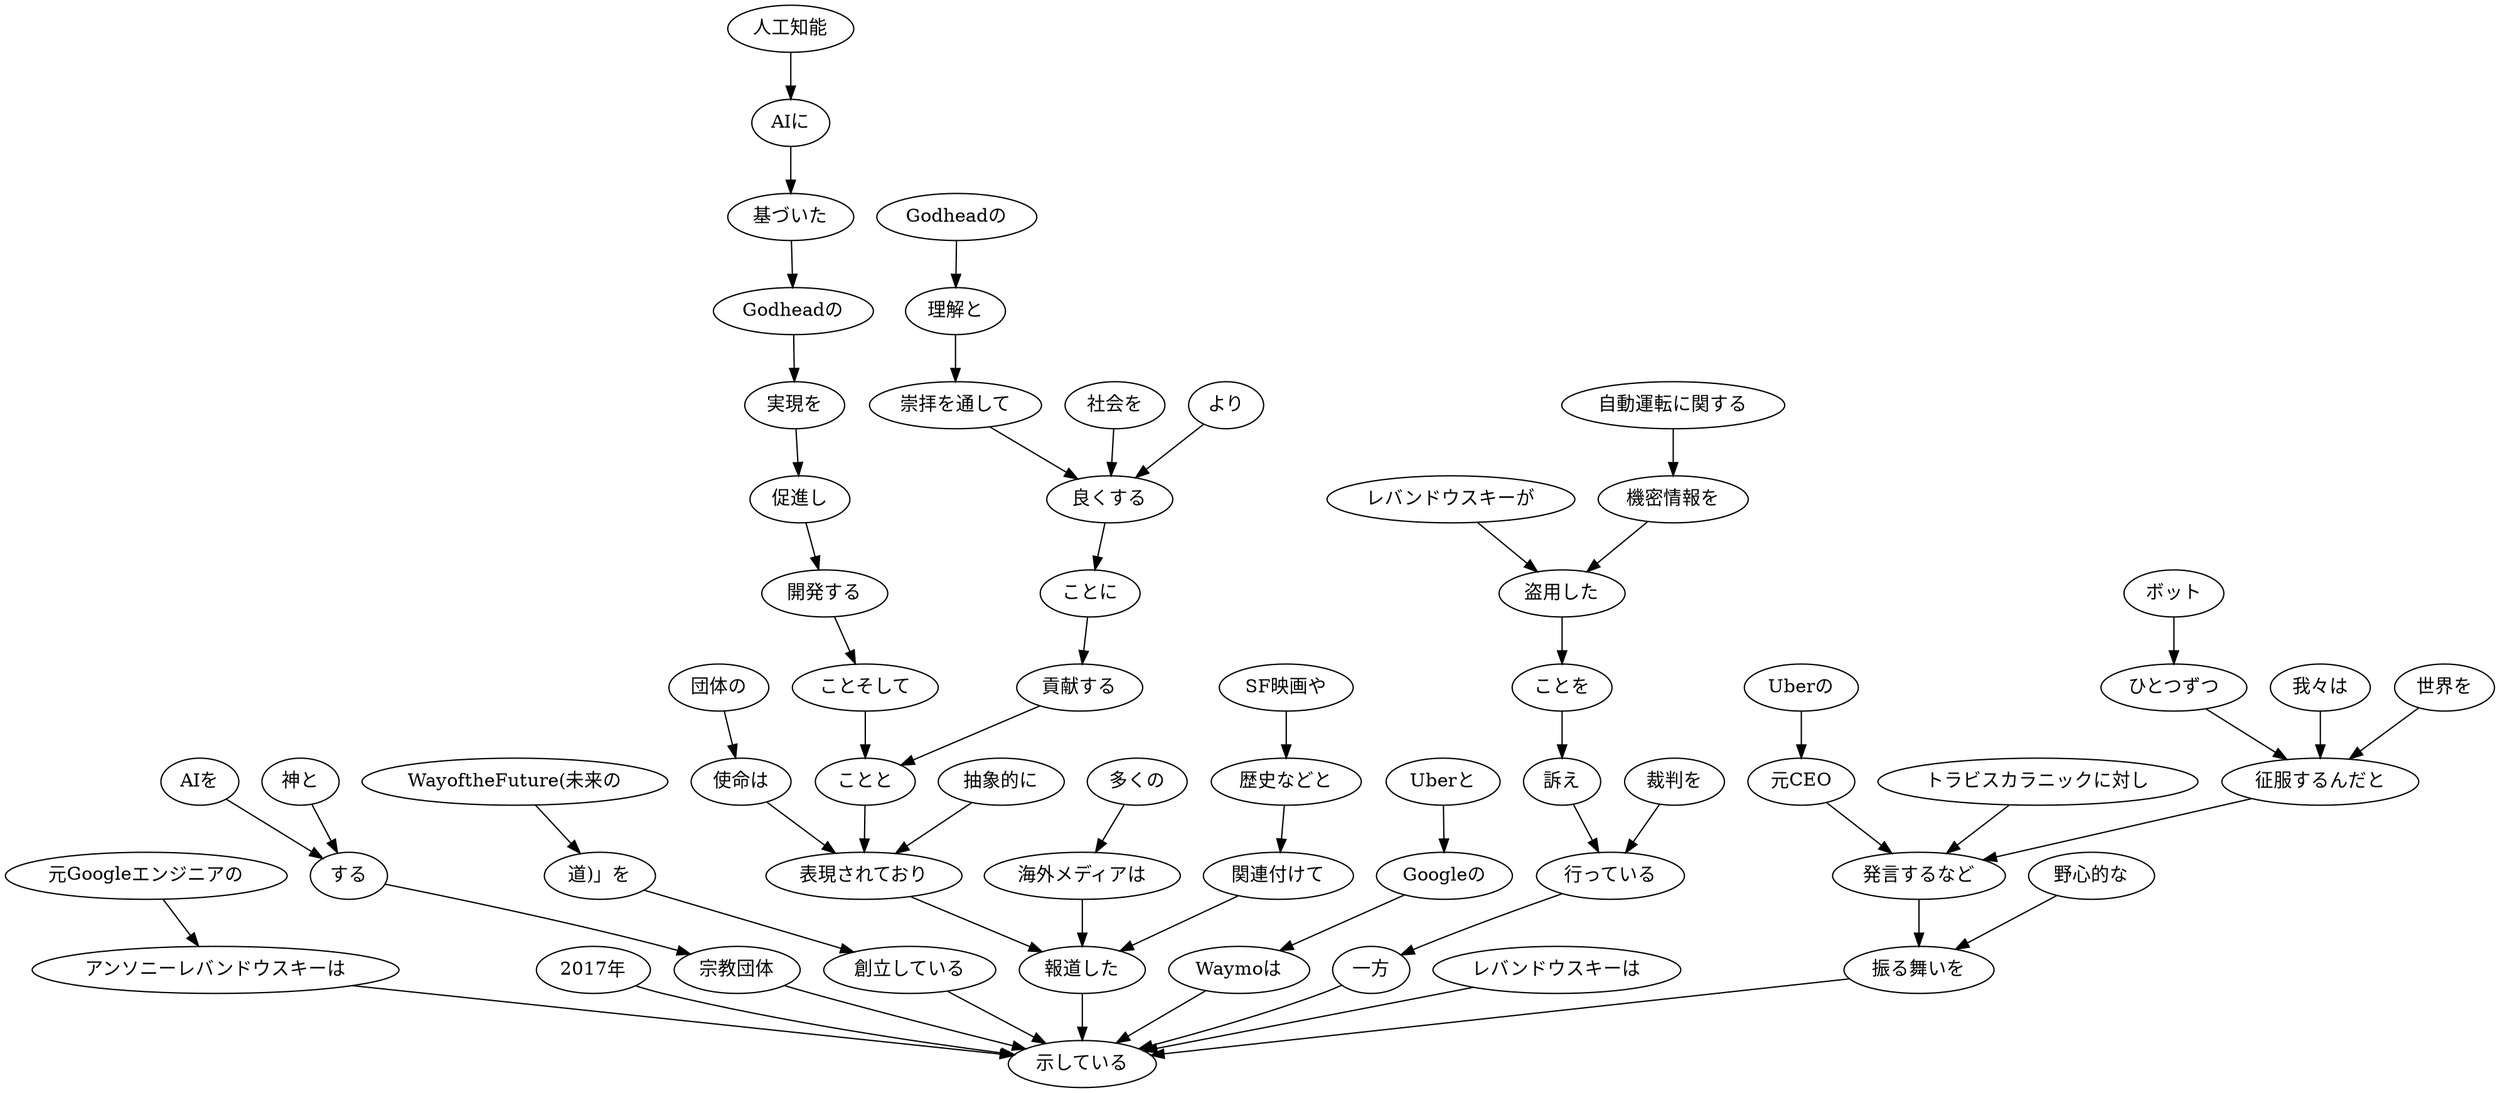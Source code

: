 // ans44
digraph {
	0 [label="元Googleエンジニアの"]
	1 [label="アンソニーレバンドウスキーは"]
	0 -> 1
	1 [label="アンソニーレバンドウスキーは"]
	61 [label="示している"]
	1 -> 61
	2 [label="2017年"]
	61 [label="示している"]
	2 -> 61
	3 [label="AIを"]
	5 [label="する"]
	3 -> 5
	4 [label="神と"]
	5 [label="する"]
	4 -> 5
	5 [label="する"]
	6 [label="宗教団体"]
	5 -> 6
	6 [label="宗教団体"]
	61 [label="示している"]
	6 -> 61
	7 [label="WayoftheFuture(未来の"]
	8 [label="道)」を"]
	7 -> 8
	8 [label="道)」を"]
	9 [label="創立している"]
	8 -> 9
	9 [label="創立している"]
	61 [label="示している"]
	9 -> 61
	10 [label="団体の"]
	11 [label="使命は"]
	10 -> 11
	11 [label="使命は"]
	30 [label="表現されており"]
	11 -> 30
	12 [label="人工知能"]
	13 [label="AIに"]
	12 -> 13
	13 [label="AIに"]
	14 [label="基づいた"]
	13 -> 14
	14 [label="基づいた"]
	15 [label="Godheadの"]
	14 -> 15
	15 [label="Godheadの"]
	16 [label="実現を"]
	15 -> 16
	16 [label="実現を"]
	17 [label="促進し"]
	16 -> 17
	17 [label="促進し"]
	18 [label="開発する"]
	17 -> 18
	18 [label="開発する"]
	19 [label="ことそして"]
	18 -> 19
	19 [label="ことそして"]
	28 [label="ことと"]
	19 -> 28
	20 [label="Godheadの"]
	21 [label="理解と"]
	20 -> 21
	21 [label="理解と"]
	22 [label="崇拝を通して"]
	21 -> 22
	22 [label="崇拝を通して"]
	25 [label="良くする"]
	22 -> 25
	23 [label="社会を"]
	25 [label="良くする"]
	23 -> 25
	24 [label="より"]
	25 [label="良くする"]
	24 -> 25
	25 [label="良くする"]
	26 [label="ことに"]
	25 -> 26
	26 [label="ことに"]
	27 [label="貢献する"]
	26 -> 27
	27 [label="貢献する"]
	28 [label="ことと"]
	27 -> 28
	28 [label="ことと"]
	30 [label="表現されており"]
	28 -> 30
	29 [label="抽象的に"]
	30 [label="表現されており"]
	29 -> 30
	30 [label="表現されており"]
	36 [label="報道した"]
	30 -> 36
	31 [label="多くの"]
	32 [label="海外メディアは"]
	31 -> 32
	32 [label="海外メディアは"]
	36 [label="報道した"]
	32 -> 36
	33 [label="SF映画や"]
	34 [label="歴史などと"]
	33 -> 34
	34 [label="歴史などと"]
	35 [label="関連付けて"]
	34 -> 35
	35 [label="関連付けて"]
	36 [label="報道した"]
	35 -> 36
	36 [label="報道した"]
	61 [label="示している"]
	36 -> 61
	37 [label="Uberと"]
	38 [label="Googleの"]
	37 -> 38
	38 [label="Googleの"]
	39 [label="Waymoは"]
	38 -> 39
	39 [label="Waymoは"]
	61 [label="示している"]
	39 -> 61
	40 [label="レバンドウスキーが"]
	43 [label="盗用した"]
	40 -> 43
	41 [label="自動運転に関する"]
	42 [label="機密情報を"]
	41 -> 42
	42 [label="機密情報を"]
	43 [label="盗用した"]
	42 -> 43
	43 [label="盗用した"]
	44 [label="ことを"]
	43 -> 44
	44 [label="ことを"]
	45 [label="訴え"]
	44 -> 45
	45 [label="訴え"]
	47 [label="行っている"]
	45 -> 47
	46 [label="裁判を"]
	47 [label="行っている"]
	46 -> 47
	47 [label="行っている"]
	48 [label="一方"]
	47 -> 48
	48 [label="一方"]
	61 [label="示している"]
	48 -> 61
	49 [label="レバンドウスキーは"]
	61 [label="示している"]
	49 -> 61
	50 [label="Uberの"]
	51 [label="元CEO"]
	50 -> 51
	51 [label="元CEO"]
	58 [label="発言するなど"]
	51 -> 58
	52 [label="トラビスカラニックに対し"]
	58 [label="発言するなど"]
	52 -> 58
	53 [label="ボット"]
	54 [label="ひとつずつ"]
	53 -> 54
	54 [label="ひとつずつ"]
	57 [label="征服するんだと"]
	54 -> 57
	55 [label="我々は"]
	57 [label="征服するんだと"]
	55 -> 57
	56 [label="世界を"]
	57 [label="征服するんだと"]
	56 -> 57
	57 [label="征服するんだと"]
	58 [label="発言するなど"]
	57 -> 58
	58 [label="発言するなど"]
	60 [label="振る舞いを"]
	58 -> 60
	59 [label="野心的な"]
	60 [label="振る舞いを"]
	59 -> 60
	60 [label="振る舞いを"]
	61 [label="示している"]
	60 -> 61
}
